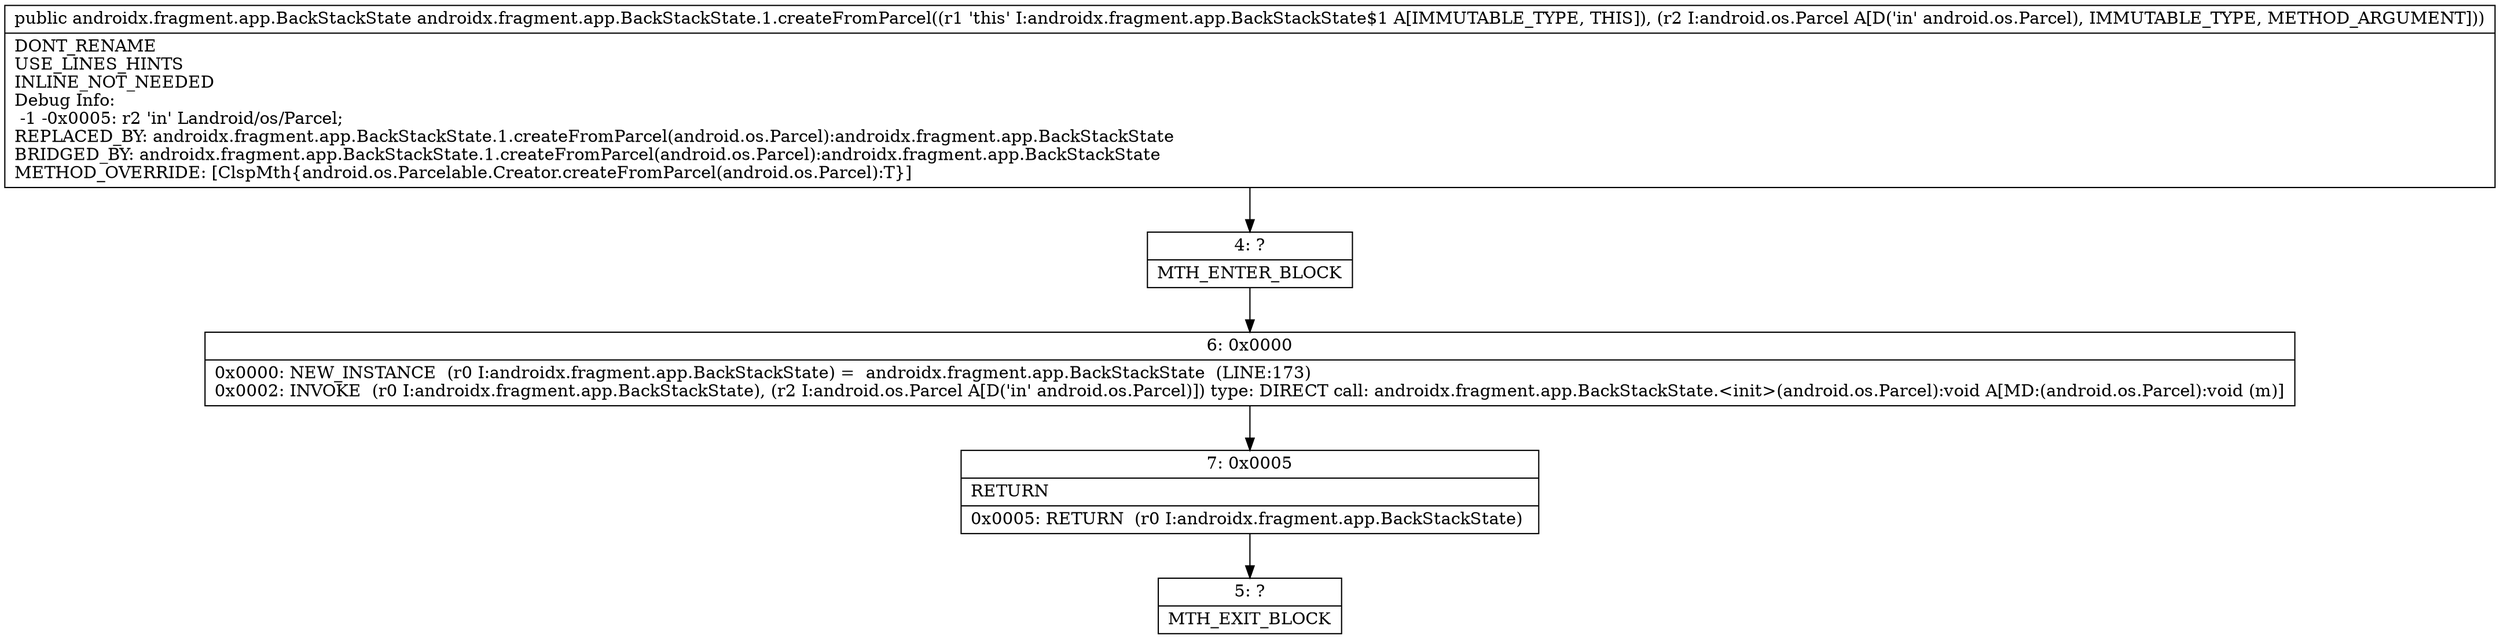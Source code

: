 digraph "CFG forandroidx.fragment.app.BackStackState.1.createFromParcel(Landroid\/os\/Parcel;)Landroidx\/fragment\/app\/BackStackState;" {
Node_4 [shape=record,label="{4\:\ ?|MTH_ENTER_BLOCK\l}"];
Node_6 [shape=record,label="{6\:\ 0x0000|0x0000: NEW_INSTANCE  (r0 I:androidx.fragment.app.BackStackState) =  androidx.fragment.app.BackStackState  (LINE:173)\l0x0002: INVOKE  (r0 I:androidx.fragment.app.BackStackState), (r2 I:android.os.Parcel A[D('in' android.os.Parcel)]) type: DIRECT call: androidx.fragment.app.BackStackState.\<init\>(android.os.Parcel):void A[MD:(android.os.Parcel):void (m)]\l}"];
Node_7 [shape=record,label="{7\:\ 0x0005|RETURN\l|0x0005: RETURN  (r0 I:androidx.fragment.app.BackStackState) \l}"];
Node_5 [shape=record,label="{5\:\ ?|MTH_EXIT_BLOCK\l}"];
MethodNode[shape=record,label="{public androidx.fragment.app.BackStackState androidx.fragment.app.BackStackState.1.createFromParcel((r1 'this' I:androidx.fragment.app.BackStackState$1 A[IMMUTABLE_TYPE, THIS]), (r2 I:android.os.Parcel A[D('in' android.os.Parcel), IMMUTABLE_TYPE, METHOD_ARGUMENT]))  | DONT_RENAME\lUSE_LINES_HINTS\lINLINE_NOT_NEEDED\lDebug Info:\l  \-1 \-0x0005: r2 'in' Landroid\/os\/Parcel;\lREPLACED_BY: androidx.fragment.app.BackStackState.1.createFromParcel(android.os.Parcel):androidx.fragment.app.BackStackState\lBRIDGED_BY: androidx.fragment.app.BackStackState.1.createFromParcel(android.os.Parcel):androidx.fragment.app.BackStackState\lMETHOD_OVERRIDE: [ClspMth\{android.os.Parcelable.Creator.createFromParcel(android.os.Parcel):T\}]\l}"];
MethodNode -> Node_4;Node_4 -> Node_6;
Node_6 -> Node_7;
Node_7 -> Node_5;
}


